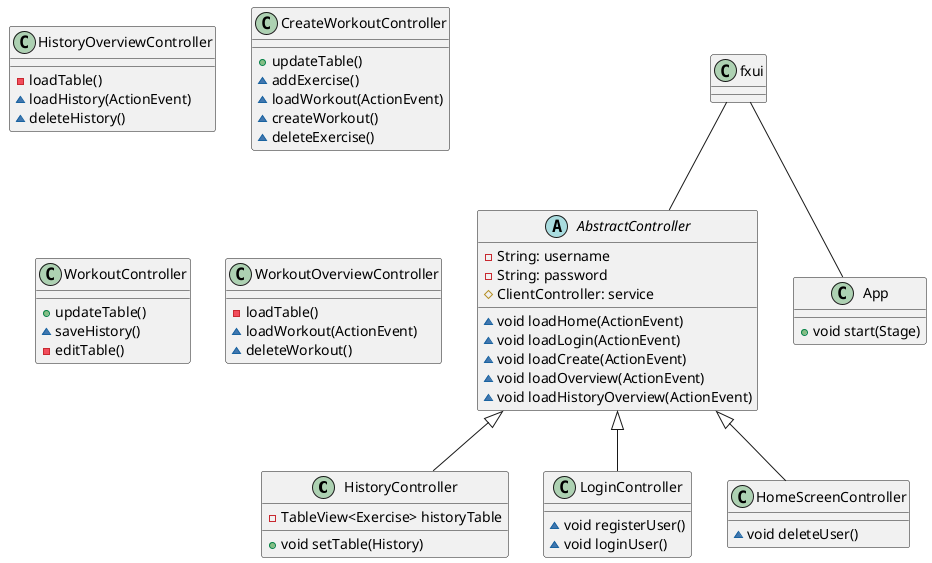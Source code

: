 @startuml Fxui Diagram
class HistoryController extends AbstractController{
  -TableView<Exercise> historyTable
  +void setTable(History)
}

class HistoryOverviewController {
  -loadTable()
  ~loadHistory(ActionEvent)
  ~deleteHistory()
}

class CreateWorkoutController {
  +updateTable()
  ~addExercise()
  ~loadWorkout(ActionEvent)
  ~createWorkout()
  ~deleteExercise()
}

abstract class AbstractController {
  - String: username
  - String: password
  # ClientController: service 

  ~void loadHome(ActionEvent)
  ~void loadLogin(ActionEvent)
  ~void loadCreate(ActionEvent)
  ~void loadOverview(ActionEvent)
  ~void loadHistoryOverview(ActionEvent)
}

class WorkoutController {
  +updateTable()
  ~saveHistory()
  -editTable()
}

class WorkoutOverviewController {
  -loadTable()
  ~loadWorkout(ActionEvent)
  ~deleteWorkout()
}

class LoginController extends AbstractController{
  ~void registerUser()
  ~void loginUser()
}

class HomeScreenController extends AbstractController{
  ~void deleteUser()
}

class App {
  +void start(Stage)
}

fxui -- AbstractController
fxui -- App

@enduml